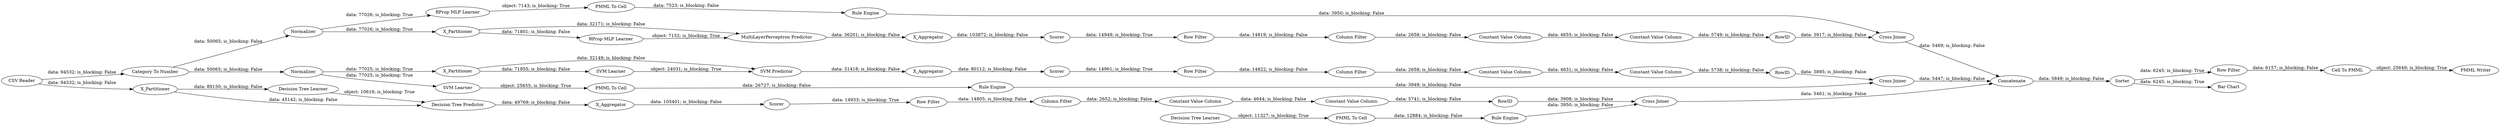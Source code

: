 digraph {
	"5193990732249437497_28" [label="PMML To Cell"]
	"-7929345531177434017_40" [label=Scorer]
	"-6808318510155839336_9" [label="Row Filter"]
	"-7929345531177434017_7" [label=X_Aggregator]
	"5193990732249437497_34" [label="Rule Engine"]
	"907782929459282120_39" [label=Scorer]
	"1960655640208128767_22" [label="PMML To Cell"]
	"-7422995211062955607_32" [label="SVM Predictor"]
	"-7422995211062955607_31" [label="SVM Learner"]
	"907782929459282120_7" [label=X_Aggregator]
	"1960655640208128767_35" [label="RProp MLP Learner"]
	"-7929345531177434017_32" [label="MultiLayerPerceptron Predictor"]
	"7944567402829942931_35" [label="Rule Engine"]
	"7944567402829942931_34" [label="PMML To Cell"]
	"5031137519295122983_54" [label="Cell To PMML"]
	"1588156306229476817_294" [label="Column Filter"]
	"7455887766107131437_290" [label="Constant Value Column"]
	"1588156306229476817_293" [label=RowID]
	"-7422995211062955607_7" [label=X_Aggregator]
	"5031137519295122983_53" [label="Row Filter"]
	"7455887766107131437_9" [label="Row Filter"]
	"-6808318510155839336_293" [label=RowID]
	"-6808318510155839336_292" [label="Constant Value Column"]
	"5031137519295122983_60" [label=Concatenate]
	"1960655640208128767_34" [label="Rule Engine"]
	"5031137519295122983_59" [label="Bar Chart"]
	"-7929345531177434017_38" [label="Cross Joiner"]
	"-7929345531177434017_31" [label="RProp MLP Learner"]
	"907782929459282120_38" [label="Cross Joiner"]
	"5193990732249437497_33" [label="Decision Tree Learner"]
	"7455887766107131437_293" [label=RowID]
	"5031137519295122983_62" [label="CSV Reader"]
	"-7929345531177434017_39" [label=Normalizer]
	"1588156306229476817_292" [label="Constant Value Column"]
	"5031137519295122983_58" [label="Category To Number"]
	"1588156306229476817_290" [label="Constant Value Column"]
	"-7422995211062955607_41" [label=Scorer]
	"5031137519295122983_52" [label=Sorter]
	"7455887766107131437_292" [label="Constant Value Column"]
	"-7422995211062955607_40" [label=Normalizer]
	"907782929459282120_31" [label="Decision Tree Learner"]
	"7455887766107131437_294" [label="Column Filter"]
	"-6808318510155839336_290" [label="Constant Value Column"]
	"-6808318510155839336_294" [label="Column Filter"]
	"-7929345531177434017_2" [label=X_Partitioner]
	"-7422995211062955607_2" [label=X_Partitioner]
	"-7422995211062955607_39" [label="Cross Joiner"]
	"5031137519295122983_61" [label="PMML Writer"]
	"907782929459282120_32" [label="Decision Tree Predictor"]
	"7944567402829942931_33" [label="SVM Learner"]
	"907782929459282120_2" [label=X_Partitioner]
	"1588156306229476817_9" [label="Row Filter"]
	"-6808318510155839336_9" -> "-6808318510155839336_294" [label="data: 14805; is_blocking: False"]
	"-7929345531177434017_40" -> "7455887766107131437_9" [label="data: 14949; is_blocking: True"]
	"5031137519295122983_62" -> "5031137519295122983_58" [label="data: 94532; is_blocking: False"]
	"5031137519295122983_53" -> "5031137519295122983_54" [label="data: 6157; is_blocking: False"]
	"907782929459282120_2" -> "907782929459282120_32" [label="data: 45142; is_blocking: False"]
	"7455887766107131437_293" -> "-7929345531177434017_38" [label="data: 3917; is_blocking: False"]
	"-7422995211062955607_41" -> "1588156306229476817_9" [label="data: 14961; is_blocking: True"]
	"-7422995211062955607_40" -> "-7422995211062955607_2" [label="data: 77025; is_blocking: True"]
	"5193990732249437497_28" -> "5193990732249437497_34" [label="data: 12884; is_blocking: False"]
	"-7929345531177434017_39" -> "1960655640208128767_35" [label="data: 77026; is_blocking: True"]
	"5031137519295122983_52" -> "5031137519295122983_53" [label="data: 6245; is_blocking: True"]
	"1960655640208128767_22" -> "1960655640208128767_34" [label="data: 7523; is_blocking: False"]
	"-6808318510155839336_294" -> "-6808318510155839336_290" [label="data: 2652; is_blocking: False"]
	"5031137519295122983_60" -> "5031137519295122983_52" [label="data: 5849; is_blocking: False"]
	"1960655640208128767_35" -> "1960655640208128767_22" [label="object: 7143; is_blocking: True"]
	"-7929345531177434017_2" -> "-7929345531177434017_32" [label="data: 32171; is_blocking: False"]
	"7944567402829942931_33" -> "7944567402829942931_34" [label="object: 25655; is_blocking: True"]
	"5193990732249437497_34" -> "907782929459282120_38" [label="data: 3950; is_blocking: False"]
	"5031137519295122983_58" -> "-7422995211062955607_40" [label="data: 50065; is_blocking: False"]
	"7455887766107131437_290" -> "7455887766107131437_292" [label="data: 4655; is_blocking: False"]
	"1588156306229476817_293" -> "-7422995211062955607_39" [label="data: 3895; is_blocking: False"]
	"-7422995211062955607_39" -> "5031137519295122983_60" [label="data: 5447; is_blocking: False"]
	"5031137519295122983_54" -> "5031137519295122983_61" [label="object: 25649; is_blocking: True"]
	"7455887766107131437_294" -> "7455887766107131437_290" [label="data: 2658; is_blocking: False"]
	"-7929345531177434017_38" -> "5031137519295122983_60" [label="data: 5469; is_blocking: False"]
	"-7422995211062955607_31" -> "-7422995211062955607_32" [label="object: 24031; is_blocking: True"]
	"907782929459282120_2" -> "907782929459282120_31" [label="data: 89150; is_blocking: False"]
	"-6808318510155839336_293" -> "907782929459282120_38" [label="data: 3908; is_blocking: False"]
	"-7929345531177434017_31" -> "-7929345531177434017_32" [label="object: 7152; is_blocking: True"]
	"-6808318510155839336_292" -> "-6808318510155839336_293" [label="data: 5741; is_blocking: False"]
	"-7929345531177434017_2" -> "-7929345531177434017_31" [label="data: 71801; is_blocking: False"]
	"7944567402829942931_35" -> "-7422995211062955607_39" [label="data: 3949; is_blocking: False"]
	"1588156306229476817_292" -> "1588156306229476817_293" [label="data: 5738; is_blocking: False"]
	"1588156306229476817_294" -> "1588156306229476817_290" [label="data: 2658; is_blocking: False"]
	"-7929345531177434017_39" -> "-7929345531177434017_2" [label="data: 77026; is_blocking: True"]
	"907782929459282120_7" -> "907782929459282120_39" [label="data: 105401; is_blocking: False"]
	"5031137519295122983_58" -> "-7929345531177434017_39" [label="data: 50065; is_blocking: False"]
	"7455887766107131437_9" -> "7455887766107131437_294" [label="data: 14819; is_blocking: False"]
	"1588156306229476817_9" -> "1588156306229476817_294" [label="data: 14822; is_blocking: False"]
	"907782929459282120_38" -> "5031137519295122983_60" [label="data: 5461; is_blocking: False"]
	"-7422995211062955607_2" -> "-7422995211062955607_32" [label="data: 32149; is_blocking: False"]
	"907782929459282120_32" -> "907782929459282120_7" [label="data: 49769; is_blocking: False"]
	"-7929345531177434017_7" -> "-7929345531177434017_40" [label="data: 103872; is_blocking: False"]
	"-7422995211062955607_32" -> "-7422995211062955607_7" [label="data: 31418; is_blocking: False"]
	"-7422995211062955607_2" -> "-7422995211062955607_31" [label="data: 71955; is_blocking: False"]
	"5031137519295122983_52" -> "5031137519295122983_59" [label="data: 6245; is_blocking: True"]
	"5031137519295122983_62" -> "907782929459282120_2" [label="data: 94532; is_blocking: False"]
	"-6808318510155839336_290" -> "-6808318510155839336_292" [label="data: 4644; is_blocking: False"]
	"907782929459282120_31" -> "907782929459282120_32" [label="object: 10616; is_blocking: True"]
	"7455887766107131437_292" -> "7455887766107131437_293" [label="data: 5749; is_blocking: False"]
	"7944567402829942931_34" -> "7944567402829942931_35" [label="data: 26727; is_blocking: False"]
	"907782929459282120_39" -> "-6808318510155839336_9" [label="data: 14933; is_blocking: True"]
	"1588156306229476817_290" -> "1588156306229476817_292" [label="data: 4631; is_blocking: False"]
	"-7929345531177434017_32" -> "-7929345531177434017_7" [label="data: 36201; is_blocking: False"]
	"5193990732249437497_33" -> "5193990732249437497_28" [label="object: 11327; is_blocking: True"]
	"1960655640208128767_34" -> "-7929345531177434017_38" [label="data: 3950; is_blocking: False"]
	"-7422995211062955607_40" -> "7944567402829942931_33" [label="data: 77025; is_blocking: True"]
	"-7422995211062955607_7" -> "-7422995211062955607_41" [label="data: 80112; is_blocking: False"]
	rankdir=LR
}

